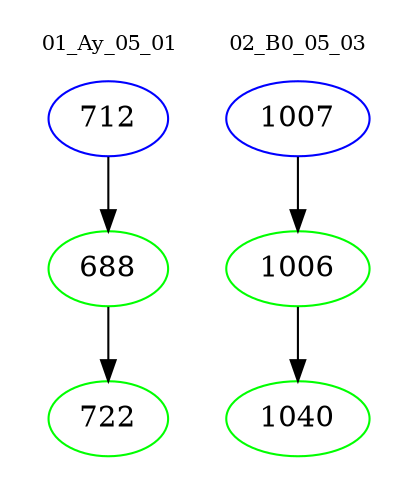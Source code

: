 digraph{
subgraph cluster_0 {
color = white
label = "01_Ay_05_01";
fontsize=10;
T0_712 [label="712", color="blue"]
T0_712 -> T0_688 [color="black"]
T0_688 [label="688", color="green"]
T0_688 -> T0_722 [color="black"]
T0_722 [label="722", color="green"]
}
subgraph cluster_1 {
color = white
label = "02_B0_05_03";
fontsize=10;
T1_1007 [label="1007", color="blue"]
T1_1007 -> T1_1006 [color="black"]
T1_1006 [label="1006", color="green"]
T1_1006 -> T1_1040 [color="black"]
T1_1040 [label="1040", color="green"]
}
}
